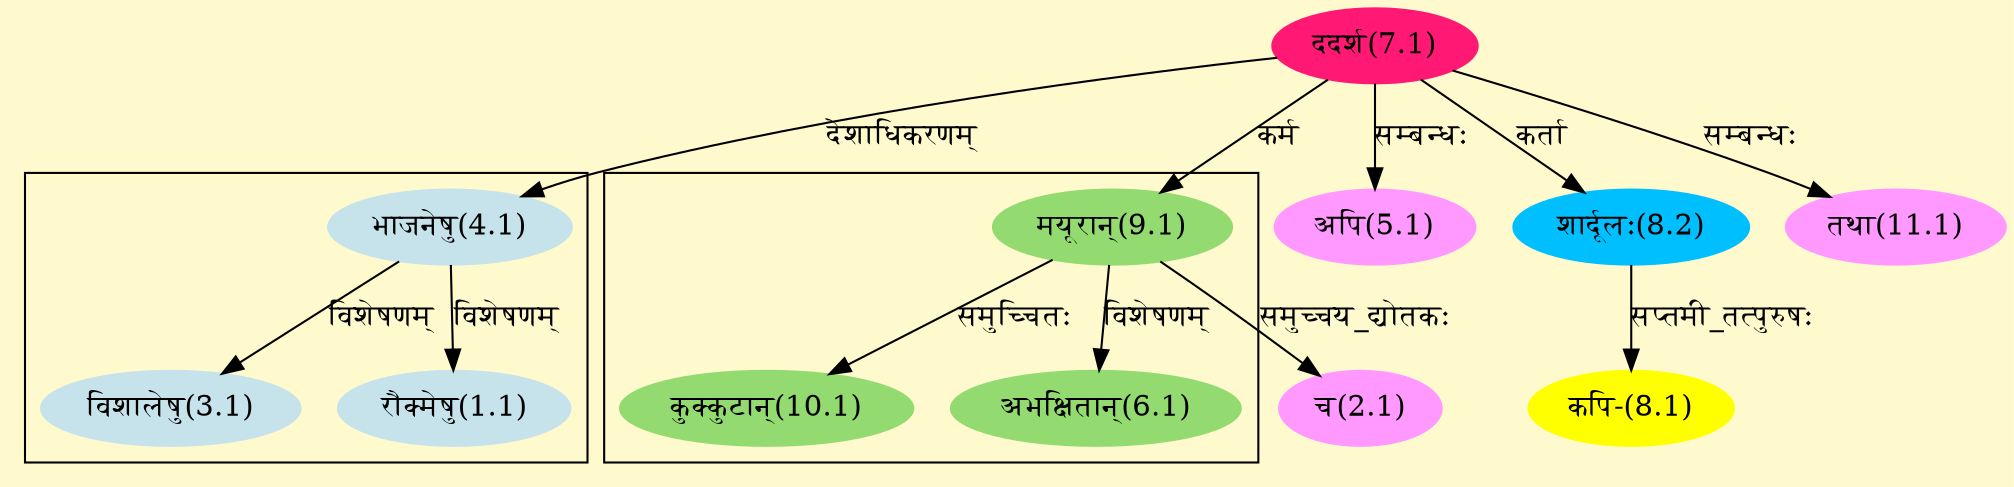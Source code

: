 digraph G{
rankdir=BT;
 compound=true;
 bgcolor="lemonchiffon1";

subgraph cluster_1{
Node1_1 [style=filled, color="#C6E2EB" label = "रौक्मेषु(1.1)"]
Node4_1 [style=filled, color="#C6E2EB" label = "भाजनेषु(4.1)"]
Node3_1 [style=filled, color="#C6E2EB" label = "विशालेषु(3.1)"]

}

subgraph cluster_2{
Node6_1 [style=filled, color="#93DB70" label = "अभक्षितान्(6.1)"]
Node9_1 [style=filled, color="#93DB70" label = "मयूरान्(9.1)"]
Node10_1 [style=filled, color="#93DB70" label = "कुक्कुटान्(10.1)"]

}
Node2_1 [style=filled, color="#FF99FF" label = "च(2.1)"]
Node9_1 [style=filled, color="#93DB70" label = "मयूरान्(9.1)"]
Node4_1 [style=filled, color="#C6E2EB" label = "भाजनेषु(4.1)"]
Node7_1 [style=filled, color="#FF1975" label = "ददर्श(7.1)"]
Node5_1 [style=filled, color="#FF99FF" label = "अपि(5.1)"]
Node [style=filled, color="" label = "()"]
Node8_1 [style=filled, color="#FFFF00" label = "कपि-(8.1)"]
Node8_2 [style=filled, color="#00BFFF" label = "शार्दूलः(8.2)"]
Node11_1 [style=filled, color="#FF99FF" label = "तथा(11.1)"]
/* Start of Relations section */

Node1_1 -> Node4_1 [  label="विशेषणम्"  dir="back" ]
Node2_1 -> Node9_1 [  label="समुच्चय_द्योतकः"  dir="back" ]
Node3_1 -> Node4_1 [  label="विशेषणम्"  dir="back" ]
Node4_1 -> Node7_1 [  label="देशाधिकरणम्"  dir="back" ]
Node5_1 -> Node7_1 [  label="सम्बन्धः"  dir="back" ]
Node6_1 -> Node9_1 [  label="विशेषणम्"  dir="back" ]
Node8_1 -> Node8_2 [  label="सप्तमी_तत्पुरुषः"  dir="back" ]
Node8_2 -> Node7_1 [  label="कर्ता"  dir="back" ]
Node9_1 -> Node7_1 [  label="कर्म"  dir="back" ]
Node10_1 -> Node9_1 [  label="समुच्चितः"  dir="back" ]
Node11_1 -> Node7_1 [  label="सम्बन्धः"  dir="back" ]
}
